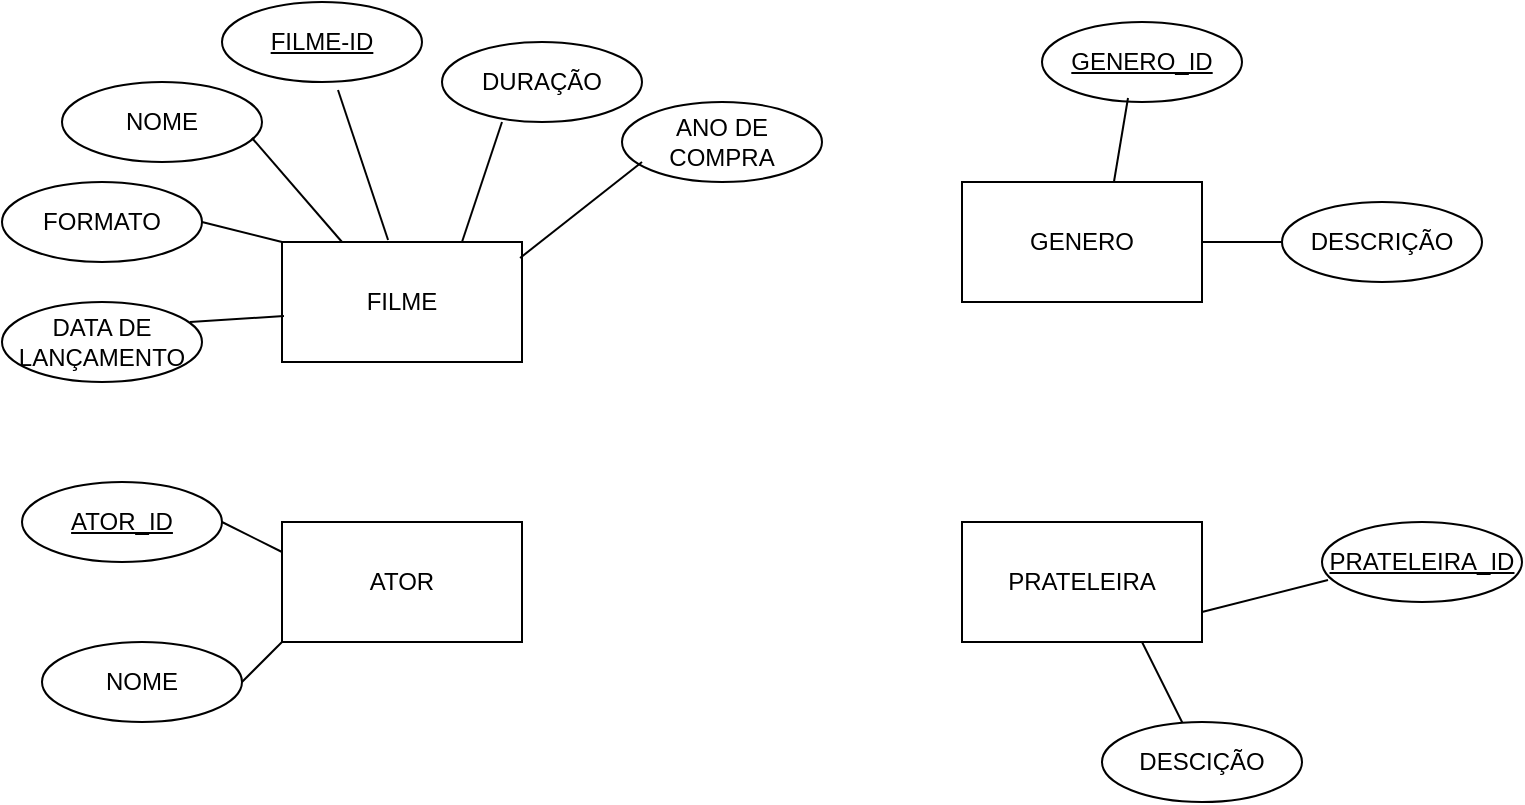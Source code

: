 <mxfile version="26.1.0">
  <diagram id="R2lEEEUBdFMjLlhIrx00" name="Page-1">
    <mxGraphModel dx="1114" dy="592" grid="1" gridSize="10" guides="1" tooltips="1" connect="1" arrows="1" fold="1" page="1" pageScale="1" pageWidth="850" pageHeight="1100" math="0" shadow="0" extFonts="Permanent Marker^https://fonts.googleapis.com/css?family=Permanent+Marker">
      <root>
        <mxCell id="0" />
        <mxCell id="1" parent="0" />
        <mxCell id="_xs2vwuISeTK9iG5KGit-4" value="FILME" style="rounded=0;whiteSpace=wrap;html=1;" parent="1" vertex="1">
          <mxGeometry x="210" y="180" width="120" height="60" as="geometry" />
        </mxCell>
        <mxCell id="_xs2vwuISeTK9iG5KGit-5" value="GENERO" style="rounded=0;whiteSpace=wrap;html=1;" parent="1" vertex="1">
          <mxGeometry x="550" y="150" width="120" height="60" as="geometry" />
        </mxCell>
        <mxCell id="_xs2vwuISeTK9iG5KGit-6" value="ATOR" style="rounded=0;whiteSpace=wrap;html=1;" parent="1" vertex="1">
          <mxGeometry x="210" y="320" width="120" height="60" as="geometry" />
        </mxCell>
        <mxCell id="_xs2vwuISeTK9iG5KGit-7" value="PRATELEIRA" style="rounded=0;whiteSpace=wrap;html=1;" parent="1" vertex="1">
          <mxGeometry x="550" y="320" width="120" height="60" as="geometry" />
        </mxCell>
        <mxCell id="_xs2vwuISeTK9iG5KGit-9" value="NOME" style="ellipse;whiteSpace=wrap;html=1;align=center;" parent="1" vertex="1">
          <mxGeometry x="100" y="100" width="100" height="40" as="geometry" />
        </mxCell>
        <mxCell id="_xs2vwuISeTK9iG5KGit-10" value="FILME-ID" style="ellipse;whiteSpace=wrap;html=1;align=center;fontStyle=4;" parent="1" vertex="1">
          <mxGeometry x="180" y="60" width="100" height="40" as="geometry" />
        </mxCell>
        <mxCell id="_xs2vwuISeTK9iG5KGit-11" value="FORMATO" style="ellipse;whiteSpace=wrap;html=1;align=center;" parent="1" vertex="1">
          <mxGeometry x="70" y="150" width="100" height="40" as="geometry" />
        </mxCell>
        <mxCell id="_xs2vwuISeTK9iG5KGit-12" value="DATA DE LANÇAMENTO" style="ellipse;whiteSpace=wrap;html=1;align=center;" parent="1" vertex="1">
          <mxGeometry x="70" y="210" width="100" height="40" as="geometry" />
        </mxCell>
        <mxCell id="_xs2vwuISeTK9iG5KGit-13" value="DURAÇÃO" style="ellipse;whiteSpace=wrap;html=1;align=center;" parent="1" vertex="1">
          <mxGeometry x="290" y="80" width="100" height="40" as="geometry" />
        </mxCell>
        <mxCell id="_xs2vwuISeTK9iG5KGit-14" value="ANO DE COMPRA" style="ellipse;whiteSpace=wrap;html=1;align=center;" parent="1" vertex="1">
          <mxGeometry x="380" y="110" width="100" height="40" as="geometry" />
        </mxCell>
        <mxCell id="_xs2vwuISeTK9iG5KGit-17" value="GENERO_ID" style="ellipse;whiteSpace=wrap;html=1;align=center;fontStyle=4;" parent="1" vertex="1">
          <mxGeometry x="590" y="70" width="100" height="40" as="geometry" />
        </mxCell>
        <mxCell id="_xs2vwuISeTK9iG5KGit-18" value="DESCRIÇÃO" style="ellipse;whiteSpace=wrap;html=1;align=center;" parent="1" vertex="1">
          <mxGeometry x="710" y="160" width="100" height="40" as="geometry" />
        </mxCell>
        <mxCell id="_xs2vwuISeTK9iG5KGit-19" value="ATOR_ID" style="ellipse;whiteSpace=wrap;html=1;align=center;fontStyle=4;" parent="1" vertex="1">
          <mxGeometry x="80" y="300" width="100" height="40" as="geometry" />
        </mxCell>
        <mxCell id="_xs2vwuISeTK9iG5KGit-20" value="NOME" style="ellipse;whiteSpace=wrap;html=1;align=center;" parent="1" vertex="1">
          <mxGeometry x="90" y="380" width="100" height="40" as="geometry" />
        </mxCell>
        <mxCell id="_xs2vwuISeTK9iG5KGit-21" value="DESCIÇÃO" style="ellipse;whiteSpace=wrap;html=1;align=center;" parent="1" vertex="1">
          <mxGeometry x="620" y="420" width="100" height="40" as="geometry" />
        </mxCell>
        <mxCell id="_xs2vwuISeTK9iG5KGit-23" value="PRATELEIRA_ID" style="ellipse;whiteSpace=wrap;html=1;align=center;fontStyle=4;" parent="1" vertex="1">
          <mxGeometry x="730" y="320" width="100" height="40" as="geometry" />
        </mxCell>
        <mxCell id="_xs2vwuISeTK9iG5KGit-26" value="" style="endArrow=none;html=1;rounded=0;exitX=0.75;exitY=0;exitDx=0;exitDy=0;" parent="1" source="_xs2vwuISeTK9iG5KGit-4" edge="1">
          <mxGeometry width="50" height="50" relative="1" as="geometry">
            <mxPoint x="270" y="170" as="sourcePoint" />
            <mxPoint x="320" y="120" as="targetPoint" />
          </mxGeometry>
        </mxCell>
        <mxCell id="_xs2vwuISeTK9iG5KGit-28" value="" style="endArrow=none;html=1;rounded=0;exitX=0.008;exitY=0.617;exitDx=0;exitDy=0;entryX=0.94;entryY=0.25;entryDx=0;entryDy=0;entryPerimeter=0;exitPerimeter=0;" parent="1" source="_xs2vwuISeTK9iG5KGit-4" target="_xs2vwuISeTK9iG5KGit-12" edge="1">
          <mxGeometry width="50" height="50" relative="1" as="geometry">
            <mxPoint x="320" y="170" as="sourcePoint" />
            <mxPoint x="340" y="140" as="targetPoint" />
          </mxGeometry>
        </mxCell>
        <mxCell id="_xs2vwuISeTK9iG5KGit-29" value="" style="endArrow=none;html=1;rounded=0;exitX=0.25;exitY=0;exitDx=0;exitDy=0;entryX=0.95;entryY=0.7;entryDx=0;entryDy=0;entryPerimeter=0;" parent="1" source="_xs2vwuISeTK9iG5KGit-4" target="_xs2vwuISeTK9iG5KGit-9" edge="1">
          <mxGeometry width="50" height="50" relative="1" as="geometry">
            <mxPoint x="330" y="180" as="sourcePoint" />
            <mxPoint x="350" y="150" as="targetPoint" />
          </mxGeometry>
        </mxCell>
        <mxCell id="_xs2vwuISeTK9iG5KGit-30" value="" style="endArrow=none;html=1;rounded=0;exitX=0.442;exitY=-0.017;exitDx=0;exitDy=0;entryX=0.58;entryY=1.1;entryDx=0;entryDy=0;entryPerimeter=0;exitPerimeter=0;" parent="1" source="_xs2vwuISeTK9iG5KGit-4" target="_xs2vwuISeTK9iG5KGit-10" edge="1">
          <mxGeometry width="50" height="50" relative="1" as="geometry">
            <mxPoint x="250" y="190" as="sourcePoint" />
            <mxPoint x="205" y="138" as="targetPoint" />
          </mxGeometry>
        </mxCell>
        <mxCell id="_xs2vwuISeTK9iG5KGit-31" value="" style="endArrow=none;html=1;rounded=0;exitX=0;exitY=0;exitDx=0;exitDy=0;entryX=1;entryY=0.5;entryDx=0;entryDy=0;" parent="1" source="_xs2vwuISeTK9iG5KGit-4" target="_xs2vwuISeTK9iG5KGit-11" edge="1">
          <mxGeometry width="50" height="50" relative="1" as="geometry">
            <mxPoint x="260" y="200" as="sourcePoint" />
            <mxPoint x="215" y="148" as="targetPoint" />
          </mxGeometry>
        </mxCell>
        <mxCell id="_xs2vwuISeTK9iG5KGit-32" value="" style="endArrow=none;html=1;rounded=0;exitX=0.992;exitY=0.133;exitDx=0;exitDy=0;exitPerimeter=0;" parent="1" source="_xs2vwuISeTK9iG5KGit-4" edge="1">
          <mxGeometry width="50" height="50" relative="1" as="geometry">
            <mxPoint x="340" y="190" as="sourcePoint" />
            <mxPoint x="390" y="140" as="targetPoint" />
          </mxGeometry>
        </mxCell>
        <mxCell id="U4DoUFpzoHjmXmGzQUP2-1" value="" style="endArrow=none;html=1;rounded=0;entryX=0;entryY=1;entryDx=0;entryDy=0;" edge="1" parent="1" target="_xs2vwuISeTK9iG5KGit-6">
          <mxGeometry width="50" height="50" relative="1" as="geometry">
            <mxPoint x="190" y="400" as="sourcePoint" />
            <mxPoint x="240" y="350" as="targetPoint" />
          </mxGeometry>
        </mxCell>
        <mxCell id="U4DoUFpzoHjmXmGzQUP2-2" value="" style="endArrow=none;html=1;rounded=0;exitX=1;exitY=0.5;exitDx=0;exitDy=0;entryX=0;entryY=0.25;entryDx=0;entryDy=0;" edge="1" parent="1" source="_xs2vwuISeTK9iG5KGit-19" target="_xs2vwuISeTK9iG5KGit-6">
          <mxGeometry width="50" height="50" relative="1" as="geometry">
            <mxPoint x="400" y="330" as="sourcePoint" />
            <mxPoint x="450" y="280" as="targetPoint" />
          </mxGeometry>
        </mxCell>
        <mxCell id="U4DoUFpzoHjmXmGzQUP2-3" value="" style="endArrow=none;html=1;rounded=0;" edge="1" parent="1" source="_xs2vwuISeTK9iG5KGit-21">
          <mxGeometry width="50" height="50" relative="1" as="geometry">
            <mxPoint x="590" y="430" as="sourcePoint" />
            <mxPoint x="640" y="380" as="targetPoint" />
          </mxGeometry>
        </mxCell>
        <mxCell id="U4DoUFpzoHjmXmGzQUP2-4" value="" style="endArrow=none;html=1;rounded=0;exitX=1;exitY=0.75;exitDx=0;exitDy=0;entryX=0.03;entryY=0.725;entryDx=0;entryDy=0;entryPerimeter=0;" edge="1" parent="1" source="_xs2vwuISeTK9iG5KGit-7" target="_xs2vwuISeTK9iG5KGit-23">
          <mxGeometry width="50" height="50" relative="1" as="geometry">
            <mxPoint x="640" y="400" as="sourcePoint" />
            <mxPoint x="690" y="350" as="targetPoint" />
          </mxGeometry>
        </mxCell>
        <mxCell id="U4DoUFpzoHjmXmGzQUP2-5" value="" style="endArrow=none;html=1;rounded=0;exitX=0.633;exitY=0;exitDx=0;exitDy=0;exitPerimeter=0;entryX=0.43;entryY=0.95;entryDx=0;entryDy=0;entryPerimeter=0;" edge="1" parent="1" source="_xs2vwuISeTK9iG5KGit-5" target="_xs2vwuISeTK9iG5KGit-17">
          <mxGeometry width="50" height="50" relative="1" as="geometry">
            <mxPoint x="580" y="180" as="sourcePoint" />
            <mxPoint x="630" y="130" as="targetPoint" />
          </mxGeometry>
        </mxCell>
        <mxCell id="U4DoUFpzoHjmXmGzQUP2-6" value="" style="endArrow=none;html=1;rounded=0;exitX=1;exitY=0.5;exitDx=0;exitDy=0;entryX=0;entryY=0.5;entryDx=0;entryDy=0;" edge="1" parent="1" source="_xs2vwuISeTK9iG5KGit-5" target="_xs2vwuISeTK9iG5KGit-18">
          <mxGeometry width="50" height="50" relative="1" as="geometry">
            <mxPoint x="650" y="230" as="sourcePoint" />
            <mxPoint x="700" y="180" as="targetPoint" />
          </mxGeometry>
        </mxCell>
      </root>
    </mxGraphModel>
  </diagram>
</mxfile>
